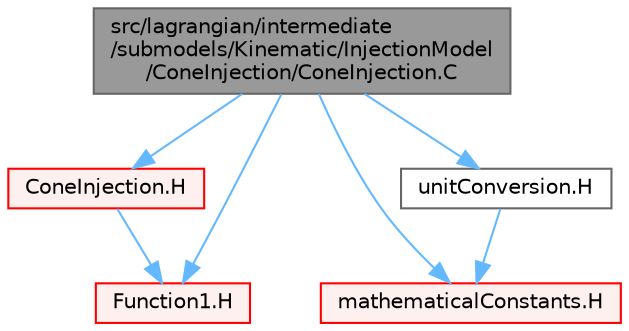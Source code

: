 digraph "src/lagrangian/intermediate/submodels/Kinematic/InjectionModel/ConeInjection/ConeInjection.C"
{
 // LATEX_PDF_SIZE
  bgcolor="transparent";
  edge [fontname=Helvetica,fontsize=10,labelfontname=Helvetica,labelfontsize=10];
  node [fontname=Helvetica,fontsize=10,shape=box,height=0.2,width=0.4];
  Node1 [id="Node000001",label="src/lagrangian/intermediate\l/submodels/Kinematic/InjectionModel\l/ConeInjection/ConeInjection.C",height=0.2,width=0.4,color="gray40", fillcolor="grey60", style="filled", fontcolor="black",tooltip=" "];
  Node1 -> Node2 [id="edge1_Node000001_Node000002",color="steelblue1",style="solid",tooltip=" "];
  Node2 [id="Node000002",label="ConeInjection.H",height=0.2,width=0.4,color="red", fillcolor="#FFF0F0", style="filled",URL="$ConeInjection_8H.html",tooltip=" "];
  Node2 -> Node157 [id="edge2_Node000002_Node000157",color="steelblue1",style="solid",tooltip=" "];
  Node157 [id="Node000157",label="Function1.H",height=0.2,width=0.4,color="red", fillcolor="#FFF0F0", style="filled",URL="$Function1_8H.html",tooltip=" "];
  Node1 -> Node157 [id="edge3_Node000001_Node000157",color="steelblue1",style="solid",tooltip=" "];
  Node1 -> Node209 [id="edge4_Node000001_Node000209",color="steelblue1",style="solid",tooltip=" "];
  Node209 [id="Node000209",label="mathematicalConstants.H",height=0.2,width=0.4,color="red", fillcolor="#FFF0F0", style="filled",URL="$mathematicalConstants_8H.html",tooltip=" "];
  Node1 -> Node210 [id="edge5_Node000001_Node000210",color="steelblue1",style="solid",tooltip=" "];
  Node210 [id="Node000210",label="unitConversion.H",height=0.2,width=0.4,color="grey40", fillcolor="white", style="filled",URL="$unitConversion_8H.html",tooltip="Unit conversion functions."];
  Node210 -> Node209 [id="edge6_Node000210_Node000209",color="steelblue1",style="solid",tooltip=" "];
}
